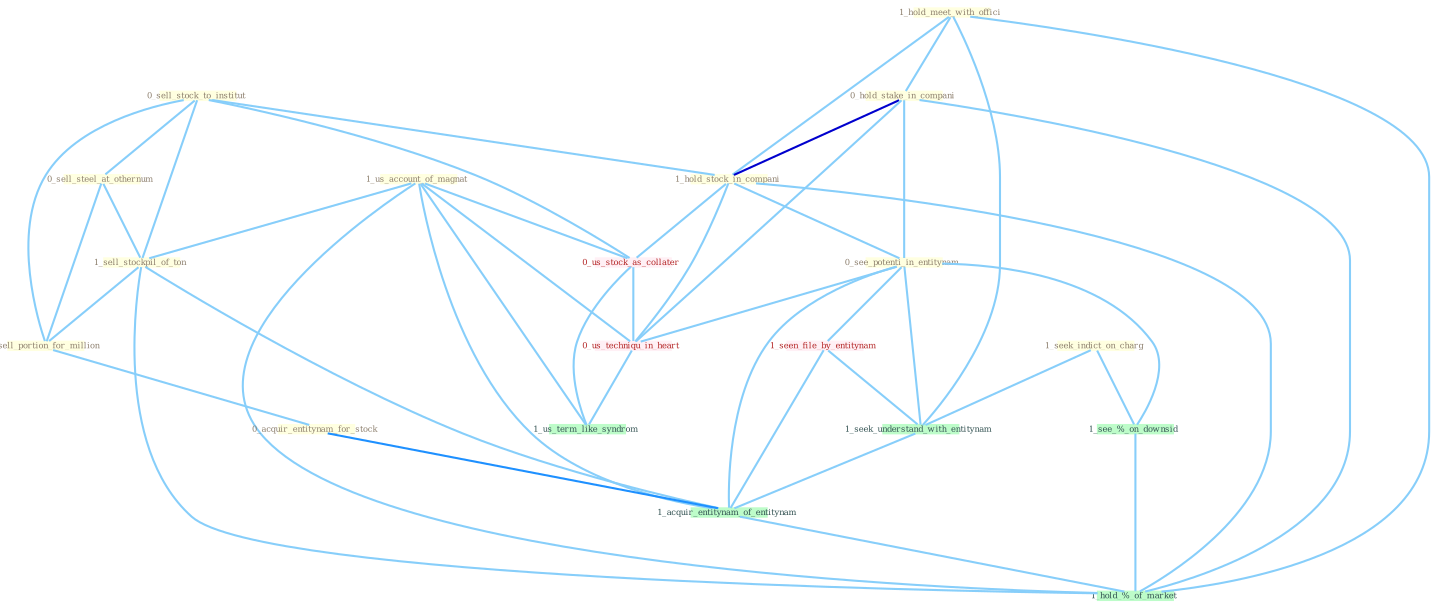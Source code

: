 Graph G{ 
    node
    [shape=polygon,style=filled,width=.5,height=.06,color="#BDFCC9",fixedsize=true,fontsize=4,
    fontcolor="#2f4f4f"];
    {node
    [color="#ffffe0", fontcolor="#8b7d6b"] "0_sell_stock_to_institut " "1_seek_indict_on_charg " "0_sell_steel_at_othernum " "1_hold_meet_with_offici " "1_us_account_of_magnat " "1_sell_stockpil_of_ton " "0_sell_portion_for_million " "0_hold_stake_in_compani " "0_acquir_entitynam_for_stock " "1_hold_stock_in_compani " "0_see_potenti_in_entitynam "}
{node [color="#fff0f5", fontcolor="#b22222"] "1_seen_file_by_entitynam " "0_us_stock_as_collater " "0_us_techniqu_in_heart "}
edge [color="#B0E2FF"];

	"0_sell_stock_to_institut " -- "0_sell_steel_at_othernum " [w="1", color="#87cefa" ];
	"0_sell_stock_to_institut " -- "1_sell_stockpil_of_ton " [w="1", color="#87cefa" ];
	"0_sell_stock_to_institut " -- "0_sell_portion_for_million " [w="1", color="#87cefa" ];
	"0_sell_stock_to_institut " -- "1_hold_stock_in_compani " [w="1", color="#87cefa" ];
	"0_sell_stock_to_institut " -- "0_us_stock_as_collater " [w="1", color="#87cefa" ];
	"1_seek_indict_on_charg " -- "1_seek_understand_with_entitynam " [w="1", color="#87cefa" ];
	"1_seek_indict_on_charg " -- "1_see_%_on_downsid " [w="1", color="#87cefa" ];
	"0_sell_steel_at_othernum " -- "1_sell_stockpil_of_ton " [w="1", color="#87cefa" ];
	"0_sell_steel_at_othernum " -- "0_sell_portion_for_million " [w="1", color="#87cefa" ];
	"1_hold_meet_with_offici " -- "0_hold_stake_in_compani " [w="1", color="#87cefa" ];
	"1_hold_meet_with_offici " -- "1_hold_stock_in_compani " [w="1", color="#87cefa" ];
	"1_hold_meet_with_offici " -- "1_seek_understand_with_entitynam " [w="1", color="#87cefa" ];
	"1_hold_meet_with_offici " -- "1_hold_%_of_market " [w="1", color="#87cefa" ];
	"1_us_account_of_magnat " -- "1_sell_stockpil_of_ton " [w="1", color="#87cefa" ];
	"1_us_account_of_magnat " -- "0_us_stock_as_collater " [w="1", color="#87cefa" ];
	"1_us_account_of_magnat " -- "1_acquir_entitynam_of_entitynam " [w="1", color="#87cefa" ];
	"1_us_account_of_magnat " -- "0_us_techniqu_in_heart " [w="1", color="#87cefa" ];
	"1_us_account_of_magnat " -- "1_us_term_like_syndrom " [w="1", color="#87cefa" ];
	"1_us_account_of_magnat " -- "1_hold_%_of_market " [w="1", color="#87cefa" ];
	"1_sell_stockpil_of_ton " -- "0_sell_portion_for_million " [w="1", color="#87cefa" ];
	"1_sell_stockpil_of_ton " -- "1_acquir_entitynam_of_entitynam " [w="1", color="#87cefa" ];
	"1_sell_stockpil_of_ton " -- "1_hold_%_of_market " [w="1", color="#87cefa" ];
	"0_sell_portion_for_million " -- "0_acquir_entitynam_for_stock " [w="1", color="#87cefa" ];
	"0_hold_stake_in_compani " -- "1_hold_stock_in_compani " [w="3", color="#0000cd" , len=0.6];
	"0_hold_stake_in_compani " -- "0_see_potenti_in_entitynam " [w="1", color="#87cefa" ];
	"0_hold_stake_in_compani " -- "0_us_techniqu_in_heart " [w="1", color="#87cefa" ];
	"0_hold_stake_in_compani " -- "1_hold_%_of_market " [w="1", color="#87cefa" ];
	"0_acquir_entitynam_for_stock " -- "1_acquir_entitynam_of_entitynam " [w="2", color="#1e90ff" , len=0.8];
	"1_hold_stock_in_compani " -- "0_see_potenti_in_entitynam " [w="1", color="#87cefa" ];
	"1_hold_stock_in_compani " -- "0_us_stock_as_collater " [w="1", color="#87cefa" ];
	"1_hold_stock_in_compani " -- "0_us_techniqu_in_heart " [w="1", color="#87cefa" ];
	"1_hold_stock_in_compani " -- "1_hold_%_of_market " [w="1", color="#87cefa" ];
	"0_see_potenti_in_entitynam " -- "1_seen_file_by_entitynam " [w="1", color="#87cefa" ];
	"0_see_potenti_in_entitynam " -- "1_seek_understand_with_entitynam " [w="1", color="#87cefa" ];
	"0_see_potenti_in_entitynam " -- "1_acquir_entitynam_of_entitynam " [w="1", color="#87cefa" ];
	"0_see_potenti_in_entitynam " -- "0_us_techniqu_in_heart " [w="1", color="#87cefa" ];
	"0_see_potenti_in_entitynam " -- "1_see_%_on_downsid " [w="1", color="#87cefa" ];
	"1_seen_file_by_entitynam " -- "1_seek_understand_with_entitynam " [w="1", color="#87cefa" ];
	"1_seen_file_by_entitynam " -- "1_acquir_entitynam_of_entitynam " [w="1", color="#87cefa" ];
	"0_us_stock_as_collater " -- "0_us_techniqu_in_heart " [w="1", color="#87cefa" ];
	"0_us_stock_as_collater " -- "1_us_term_like_syndrom " [w="1", color="#87cefa" ];
	"1_seek_understand_with_entitynam " -- "1_acquir_entitynam_of_entitynam " [w="1", color="#87cefa" ];
	"1_acquir_entitynam_of_entitynam " -- "1_hold_%_of_market " [w="1", color="#87cefa" ];
	"0_us_techniqu_in_heart " -- "1_us_term_like_syndrom " [w="1", color="#87cefa" ];
	"1_see_%_on_downsid " -- "1_hold_%_of_market " [w="1", color="#87cefa" ];
}